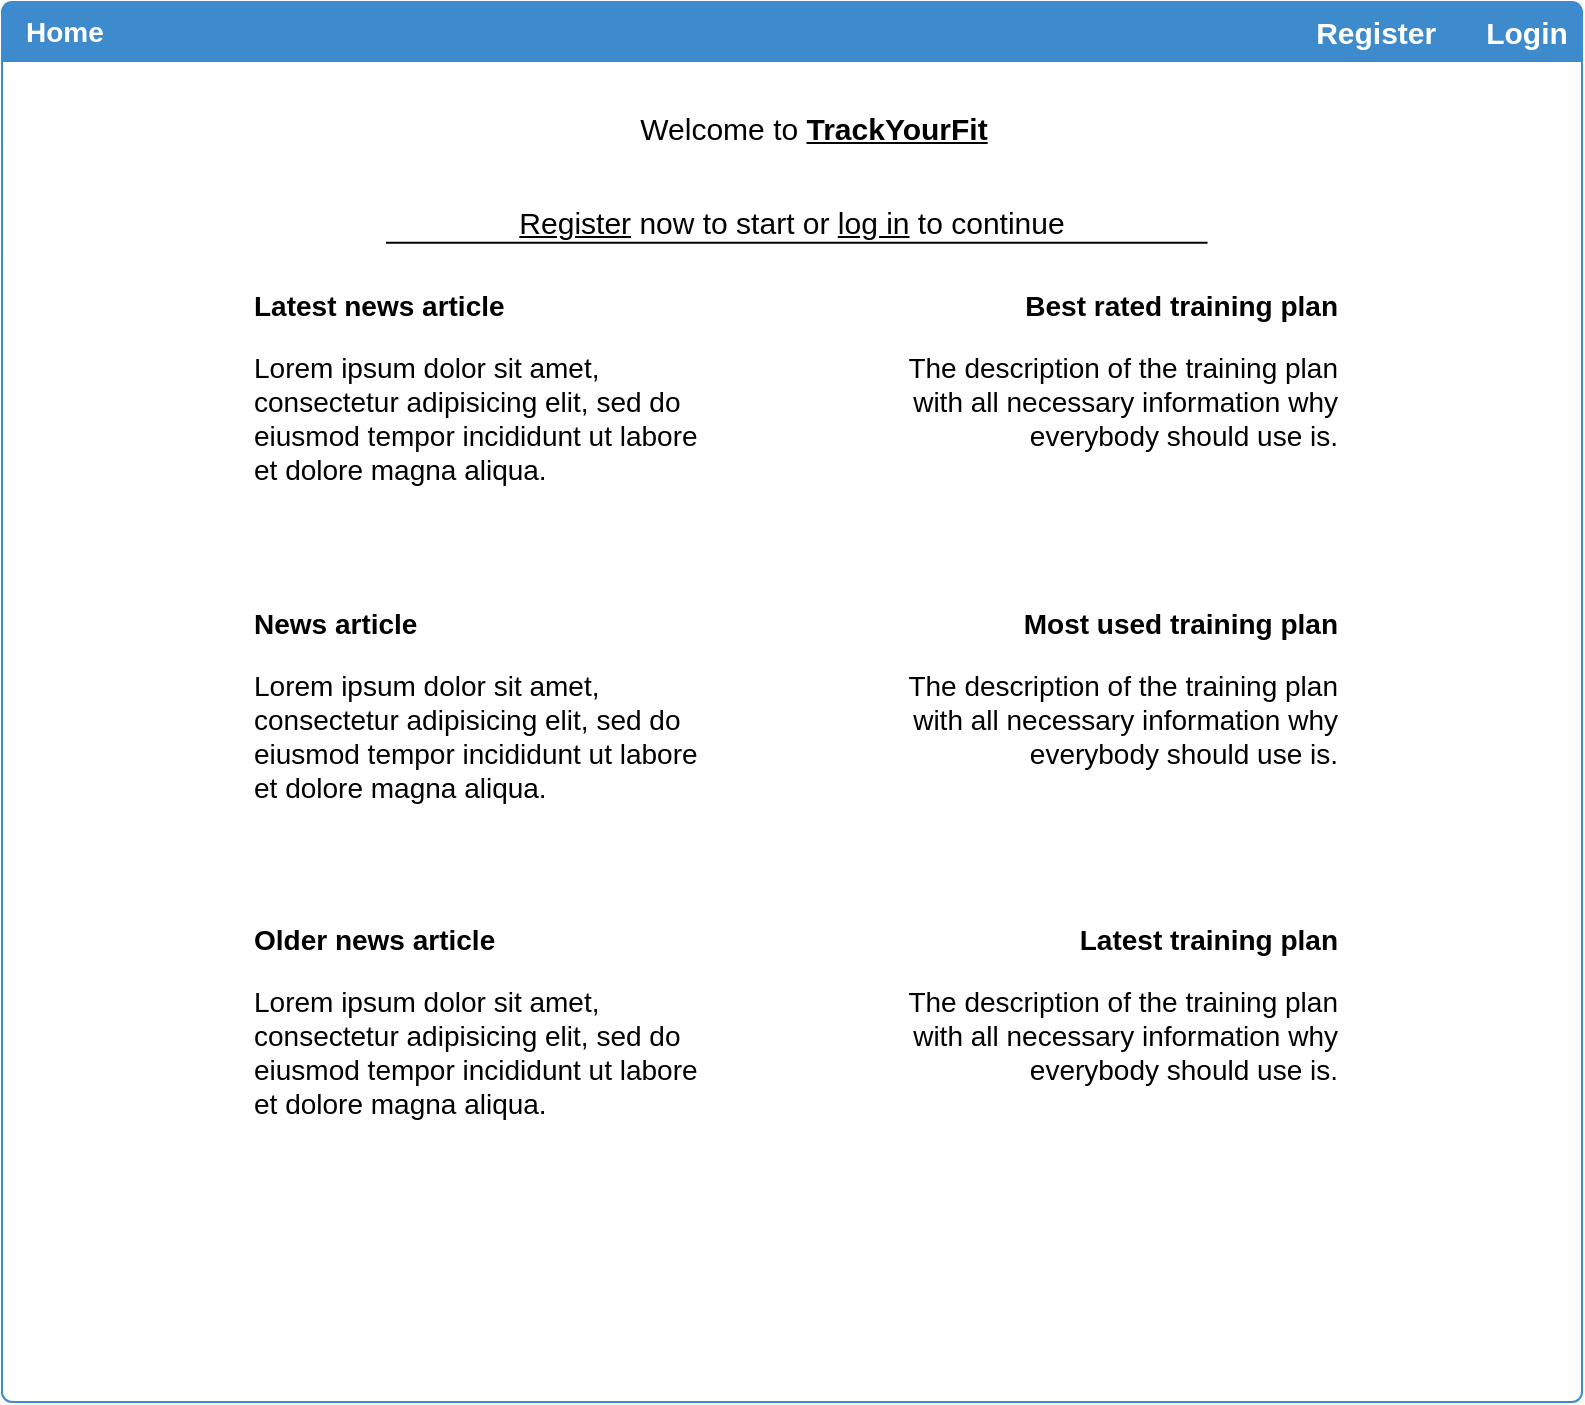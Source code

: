 <mxfile version="13.1.1" type="device"><diagram id="Zbn6meLXj0EXHjqUIr-L" name="Page-1"><mxGraphModel dx="855" dy="587" grid="1" gridSize="10" guides="1" tooltips="1" connect="1" arrows="1" fold="1" page="1" pageScale="1" pageWidth="827" pageHeight="1169" math="0" shadow="0"><root><mxCell id="0"/><mxCell id="1" parent="0"/><mxCell id="jCdKiuVu_d1gE3nwR24F-1" value="" style="html=1;shadow=0;dashed=0;shape=mxgraph.bootstrap.rrect;align=center;rSize=5;strokeColor=#3D8BCD;fillColor=#ffffff;fontColor=#f0f0f0;spacingTop=30;whiteSpace=wrap;" parent="1" vertex="1"><mxGeometry x="19" y="30" width="790" height="700" as="geometry"/></mxCell><mxCell id="jCdKiuVu_d1gE3nwR24F-2" value="Home" style="html=1;shadow=0;dashed=0;shape=mxgraph.bootstrap.topButton;rSize=5;strokeColor=none;fillColor=#3D8BCD;fontColor=#ffffff;fontSize=14;fontStyle=1;align=left;spacingLeft=10;whiteSpace=wrap;resizeWidth=1;" parent="jCdKiuVu_d1gE3nwR24F-1" vertex="1"><mxGeometry width="790.0" height="30" relative="1" as="geometry"/></mxCell><mxCell id="UQ1JVZYlex2izq9biI-g-1" value="Welcome to &lt;b style=&quot;font-size: 15px;&quot;&gt;&lt;u style=&quot;font-size: 15px;&quot;&gt;TrackYourFit&lt;/u&gt;&lt;/b&gt;" style="text;html=1;strokeColor=none;fillColor=none;align=center;verticalAlign=middle;whiteSpace=wrap;rounded=0;fontSize=15;" vertex="1" parent="jCdKiuVu_d1gE3nwR24F-1"><mxGeometry x="291" y="50" width="230" height="26.42" as="geometry"/></mxCell><mxCell id="UQ1JVZYlex2izq9biI-g-2" value="Register&amp;nbsp; &amp;nbsp; &amp;nbsp; Login" style="text;html=1;strokeColor=none;fillColor=none;align=center;verticalAlign=middle;whiteSpace=wrap;rounded=0;fontStyle=1;fontColor=#FFFFFF;fontSize=15;" vertex="1" parent="jCdKiuVu_d1gE3nwR24F-1"><mxGeometry x="650" width="140" height="30" as="geometry"/></mxCell><mxCell id="UQ1JVZYlex2izq9biI-g-8" value="&lt;h1 style=&quot;font-size: 14px&quot;&gt;Latest news article&lt;/h1&gt;&lt;p style=&quot;font-size: 14px&quot;&gt;Lorem ipsum dolor sit amet, consectetur adipisicing elit, sed do eiusmod tempor incididunt ut labore et dolore magna aliqua.&lt;/p&gt;" style="text;html=1;strokeColor=none;fillColor=none;spacing=5;spacingTop=-20;whiteSpace=wrap;overflow=hidden;rounded=0;fontSize=14;fontColor=#000000;" vertex="1" parent="jCdKiuVu_d1gE3nwR24F-1"><mxGeometry x="121" y="145.283" width="230" height="158.491" as="geometry"/></mxCell><mxCell id="UQ1JVZYlex2izq9biI-g-9" value="&lt;h1 style=&quot;font-size: 14px&quot;&gt;News article&lt;/h1&gt;&lt;p style=&quot;font-size: 14px&quot;&gt;Lorem ipsum dolor sit amet, consectetur adipisicing elit, sed do eiusmod tempor incididunt ut labore et dolore magna aliqua.&lt;/p&gt;" style="text;html=1;strokeColor=none;fillColor=none;spacing=5;spacingTop=-20;whiteSpace=wrap;overflow=hidden;rounded=0;fontSize=14;fontColor=#000000;" vertex="1" parent="jCdKiuVu_d1gE3nwR24F-1"><mxGeometry x="121" y="303.774" width="230" height="158.491" as="geometry"/></mxCell><mxCell id="UQ1JVZYlex2izq9biI-g-10" value="&lt;h1 style=&quot;font-size: 14px&quot;&gt;Older news article&lt;/h1&gt;&lt;p style=&quot;font-size: 14px&quot;&gt;Lorem ipsum dolor sit amet, consectetur adipisicing elit, sed do eiusmod tempor incididunt ut labore et dolore magna aliqua.&lt;/p&gt;" style="text;html=1;strokeColor=none;fillColor=none;spacing=5;spacingTop=-20;whiteSpace=wrap;overflow=hidden;rounded=0;fontSize=14;fontColor=#000000;" vertex="1" parent="jCdKiuVu_d1gE3nwR24F-1"><mxGeometry x="121" y="462.264" width="230" height="158.491" as="geometry"/></mxCell><mxCell id="UQ1JVZYlex2izq9biI-g-15" value="&lt;h1 style=&quot;text-align: right ; font-size: 14px&quot;&gt;Best rated training plan&lt;/h1&gt;&lt;h1 style=&quot;font-size: 14px&quot;&gt;&lt;p style=&quot;font-weight: 400 ; text-align: right&quot;&gt;The description of the training plan with all necessary information why everybody should use is.&lt;/p&gt;&lt;/h1&gt;" style="text;html=1;strokeColor=none;fillColor=none;spacing=5;spacingTop=-20;whiteSpace=wrap;overflow=hidden;rounded=0;fontSize=14;fontColor=#000000;" vertex="1" parent="jCdKiuVu_d1gE3nwR24F-1"><mxGeometry x="441" y="145.283" width="230" height="158.491" as="geometry"/></mxCell><mxCell id="UQ1JVZYlex2izq9biI-g-16" value="&lt;h1 style=&quot;text-align: right ; font-size: 14px&quot;&gt;Most used training plan&lt;/h1&gt;&lt;h1 style=&quot;font-size: 14px&quot;&gt;&lt;p style=&quot;font-weight: 400 ; text-align: right&quot;&gt;The description of the training plan with all necessary information why everybody should use is.&lt;/p&gt;&lt;/h1&gt;" style="text;html=1;strokeColor=none;fillColor=none;spacing=5;spacingTop=-20;whiteSpace=wrap;overflow=hidden;rounded=0;fontSize=14;fontColor=#000000;" vertex="1" parent="jCdKiuVu_d1gE3nwR24F-1"><mxGeometry x="441" y="303.774" width="230" height="158.491" as="geometry"/></mxCell><mxCell id="UQ1JVZYlex2izq9biI-g-17" value="&lt;h1 style=&quot;text-align: right ; font-size: 14px&quot;&gt;Latest training plan&lt;/h1&gt;&lt;h1 style=&quot;font-size: 14px&quot;&gt;&lt;p style=&quot;font-weight: 400 ; text-align: right&quot;&gt;The description of the training plan with all necessary information why everybody should use is.&lt;/p&gt;&lt;/h1&gt;" style="text;html=1;strokeColor=none;fillColor=none;spacing=5;spacingTop=-20;whiteSpace=wrap;overflow=hidden;rounded=0;fontSize=14;fontColor=#000000;" vertex="1" parent="jCdKiuVu_d1gE3nwR24F-1"><mxGeometry x="441" y="462.264" width="230" height="158.491" as="geometry"/></mxCell><mxCell id="UQ1JVZYlex2izq9biI-g-18" value="&lt;u&gt;Register&lt;/u&gt; now to start or &lt;u&gt;log in&lt;/u&gt; to continue" style="text;html=1;strokeColor=none;fillColor=none;align=center;verticalAlign=middle;whiteSpace=wrap;rounded=0;fontSize=15;fontColor=#000000;" vertex="1" parent="jCdKiuVu_d1gE3nwR24F-1"><mxGeometry x="190" y="100" width="410" height="20" as="geometry"/></mxCell><mxCell id="UQ1JVZYlex2izq9biI-g-3" value="" style="endArrow=none;html=1;fontSize=15;fontColor=#FFFFFF;entryX=0.243;entryY=0.172;entryDx=0;entryDy=0;entryPerimeter=0;exitX=0.763;exitY=0.172;exitDx=0;exitDy=0;exitPerimeter=0;" edge="1" parent="1" source="jCdKiuVu_d1gE3nwR24F-1" target="jCdKiuVu_d1gE3nwR24F-1"><mxGeometry width="50" height="50" relative="1" as="geometry"><mxPoint x="400" y="330" as="sourcePoint"/><mxPoint x="450" y="280" as="targetPoint"/></mxGeometry></mxCell></root></mxGraphModel></diagram></mxfile>